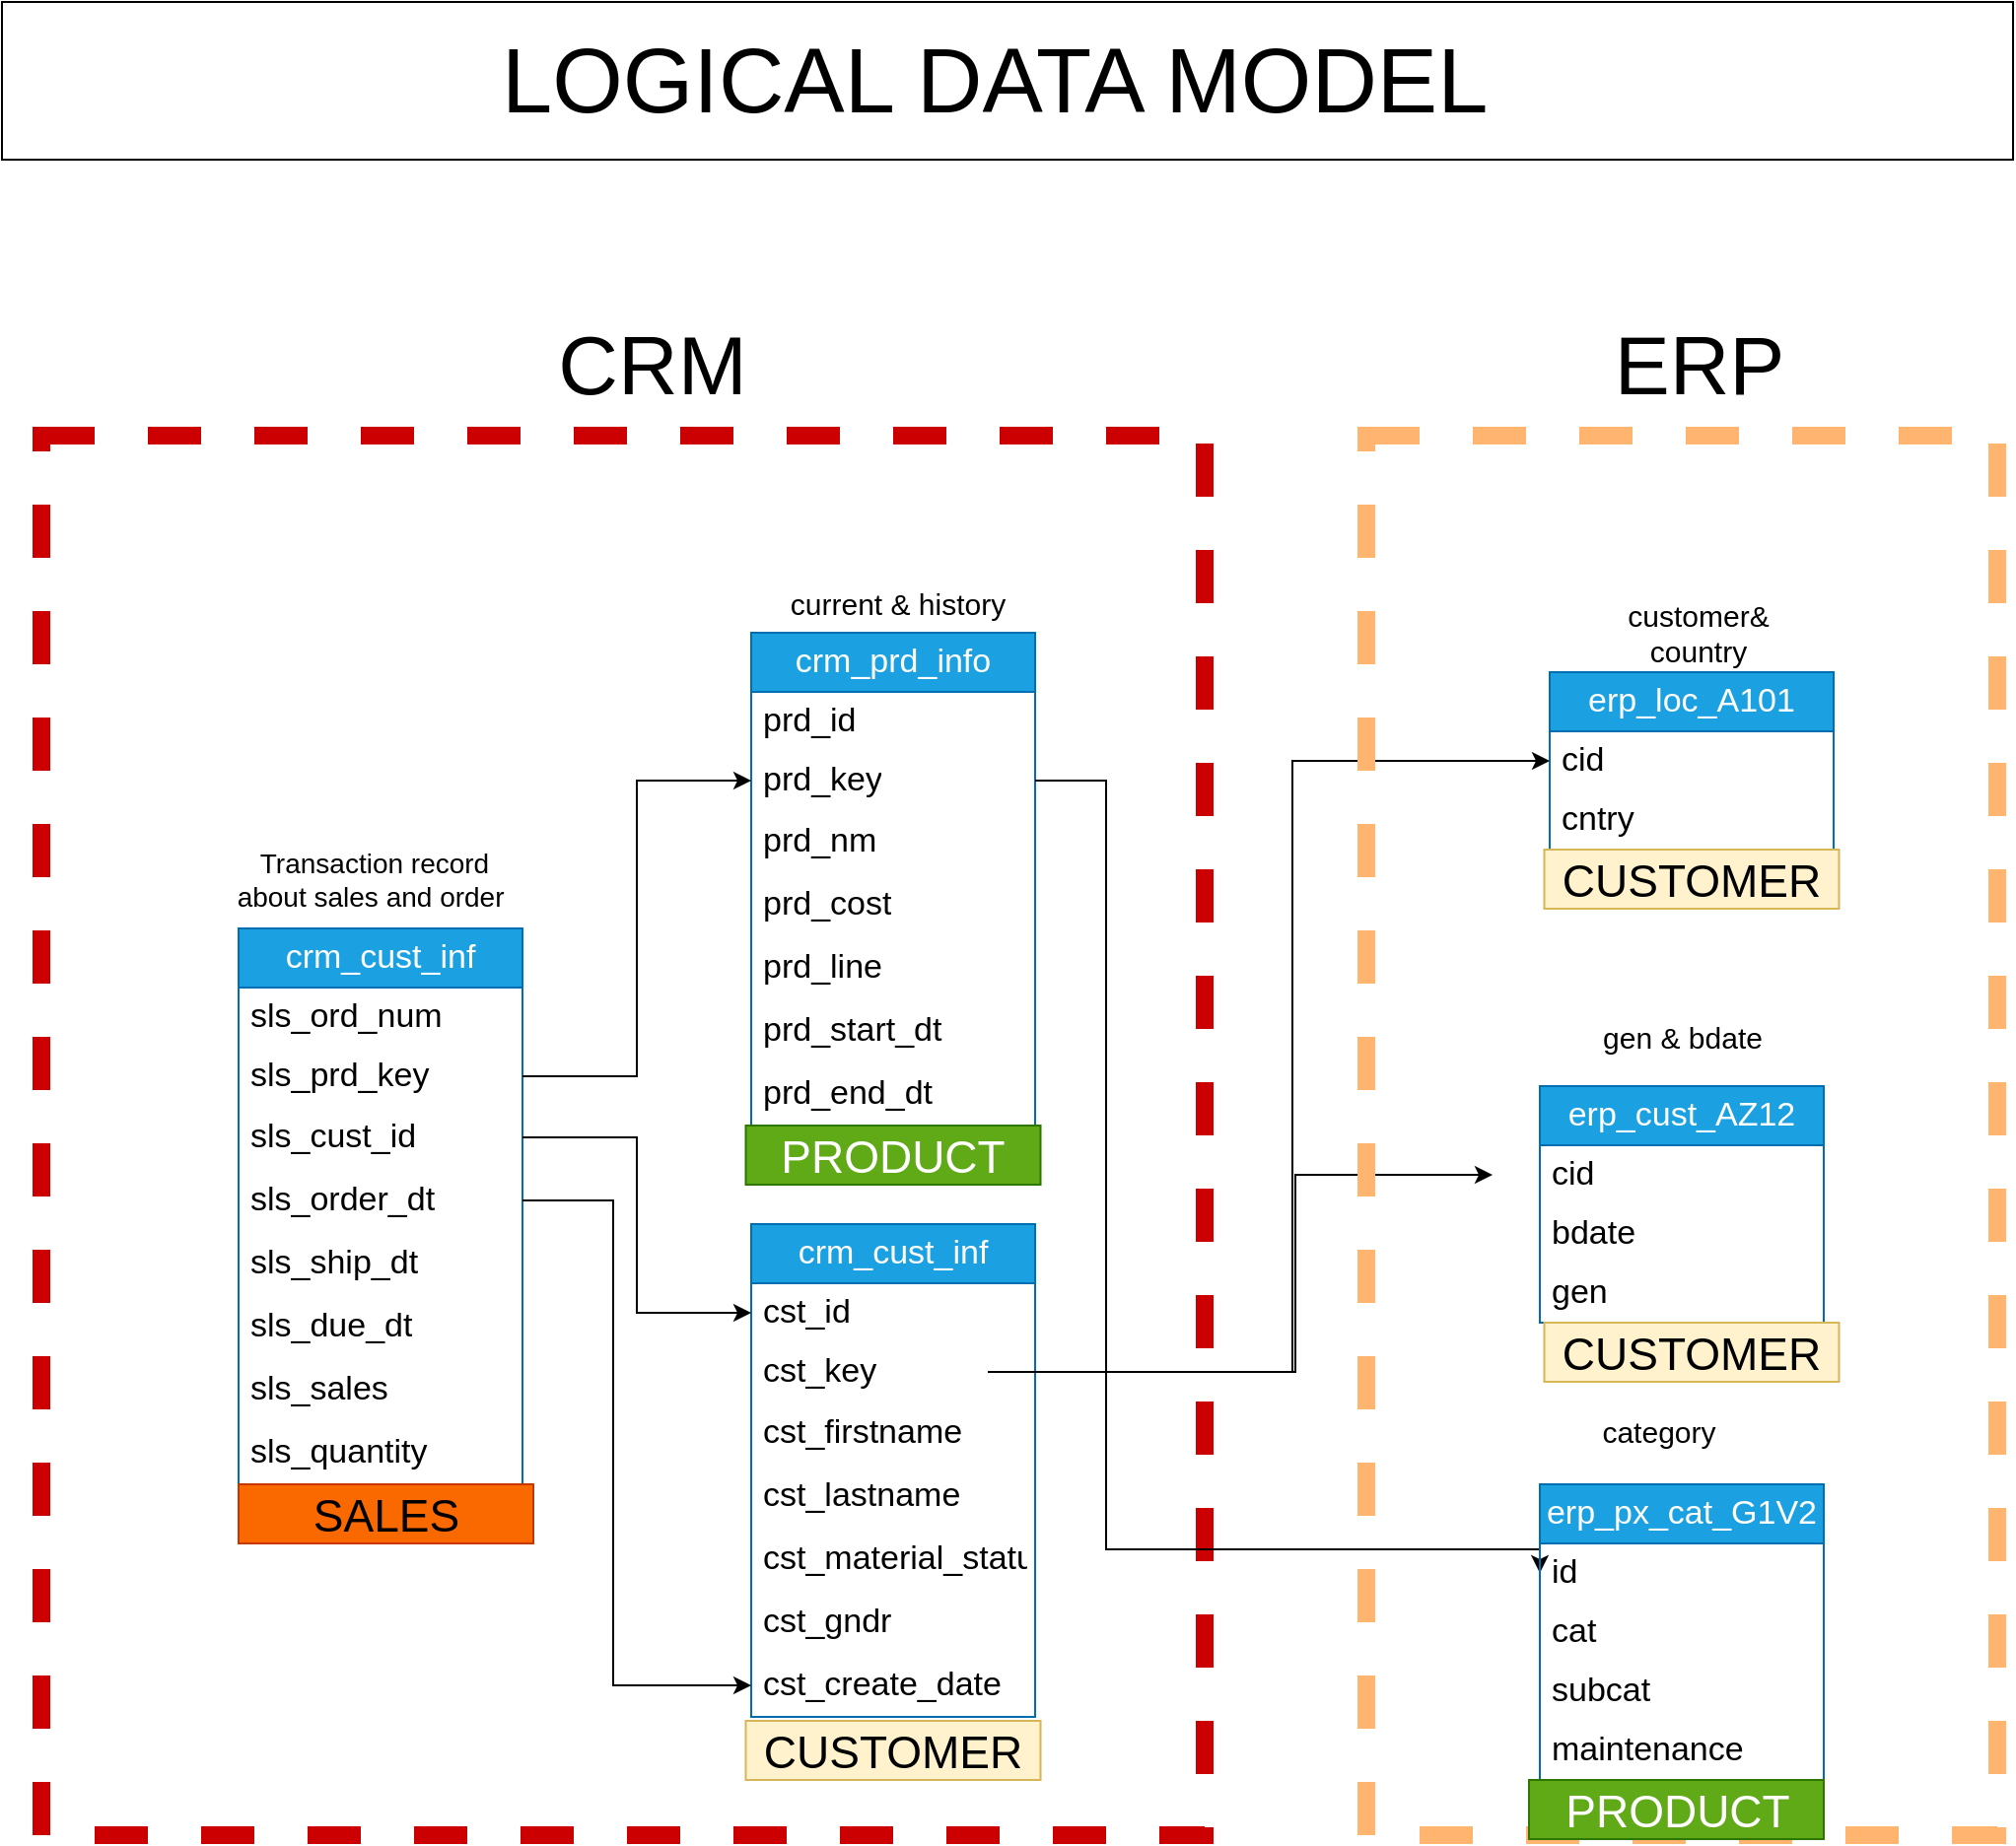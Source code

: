 <mxfile version="27.0.9">
  <diagram name="Page-1" id="2h5mjfQVh2PBSUGpV-Li">
    <mxGraphModel dx="2890" dy="2469" grid="1" gridSize="10" guides="1" tooltips="1" connect="1" arrows="1" fold="1" page="1" pageScale="1" pageWidth="850" pageHeight="1100" math="0" shadow="0">
      <root>
        <mxCell id="0" />
        <mxCell id="1" parent="0" />
        <mxCell id="htzor1O-yuh1PvPFaX9e-69" value="" style="rounded=0;whiteSpace=wrap;html=1;fillColor=none;dashed=1;strokeColor=#CC0000;strokeWidth=9;" parent="1" vertex="1">
          <mxGeometry x="-70" y="90" width="590" height="710" as="geometry" />
        </mxCell>
        <mxCell id="htzor1O-yuh1PvPFaX9e-1" value="&lt;font style=&quot;color: rgb(255, 255, 255);&quot;&gt;crm_prd_info&lt;/font&gt;" style="swimlane;fontStyle=0;childLayout=stackLayout;horizontal=1;startSize=30;horizontalStack=0;resizeParent=1;resizeParentMax=0;resizeLast=0;collapsible=1;marginBottom=0;whiteSpace=wrap;html=1;fillColor=#1ba1e2;fontColor=#ffffff;strokeColor=#006EAF;fontSize=17;" parent="1" vertex="1">
          <mxGeometry x="290" y="190" width="144" height="250" as="geometry" />
        </mxCell>
        <mxCell id="htzor1O-yuh1PvPFaX9e-2" value="prd_id" style="text;strokeColor=none;fillColor=none;align=left;verticalAlign=middle;spacingLeft=4;spacingRight=4;overflow=hidden;points=[[0,0.5],[1,0.5]];portConstraint=eastwest;rotatable=0;whiteSpace=wrap;html=1;fontSize=17;" parent="htzor1O-yuh1PvPFaX9e-1" vertex="1">
          <mxGeometry y="30" width="144" height="30" as="geometry" />
        </mxCell>
        <mxCell id="htzor1O-yuh1PvPFaX9e-3" value="prd_key" style="text;strokeColor=none;fillColor=none;align=left;verticalAlign=middle;spacingLeft=4;spacingRight=4;overflow=hidden;points=[[0,0.5],[1,0.5]];portConstraint=eastwest;rotatable=0;whiteSpace=wrap;html=1;fontSize=17;" parent="htzor1O-yuh1PvPFaX9e-1" vertex="1">
          <mxGeometry y="60" width="144" height="30" as="geometry" />
        </mxCell>
        <mxCell id="htzor1O-yuh1PvPFaX9e-4" value="prd_nm" style="text;strokeColor=none;fillColor=none;align=left;verticalAlign=middle;spacingLeft=4;spacingRight=4;overflow=hidden;points=[[0,0.5],[1,0.5]];portConstraint=eastwest;rotatable=0;whiteSpace=wrap;html=1;fontSize=17;" parent="htzor1O-yuh1PvPFaX9e-1" vertex="1">
          <mxGeometry y="90" width="144" height="32" as="geometry" />
        </mxCell>
        <mxCell id="htzor1O-yuh1PvPFaX9e-7" value="prd_cost" style="text;strokeColor=none;fillColor=none;align=left;verticalAlign=middle;spacingLeft=4;spacingRight=4;overflow=hidden;points=[[0,0.5],[1,0.5]];portConstraint=eastwest;rotatable=0;whiteSpace=wrap;html=1;fontSize=17;" parent="htzor1O-yuh1PvPFaX9e-1" vertex="1">
          <mxGeometry y="122" width="144" height="32" as="geometry" />
        </mxCell>
        <mxCell id="htzor1O-yuh1PvPFaX9e-6" value="prd_line" style="text;strokeColor=none;fillColor=none;align=left;verticalAlign=middle;spacingLeft=4;spacingRight=4;overflow=hidden;points=[[0,0.5],[1,0.5]];portConstraint=eastwest;rotatable=0;whiteSpace=wrap;html=1;fontSize=17;" parent="htzor1O-yuh1PvPFaX9e-1" vertex="1">
          <mxGeometry y="154" width="144" height="32" as="geometry" />
        </mxCell>
        <mxCell id="htzor1O-yuh1PvPFaX9e-5" value="prd_start_dt" style="text;strokeColor=none;fillColor=none;align=left;verticalAlign=middle;spacingLeft=4;spacingRight=4;overflow=hidden;points=[[0,0.5],[1,0.5]];portConstraint=eastwest;rotatable=0;whiteSpace=wrap;html=1;fontSize=17;" parent="htzor1O-yuh1PvPFaX9e-1" vertex="1">
          <mxGeometry y="186" width="144" height="32" as="geometry" />
        </mxCell>
        <mxCell id="htzor1O-yuh1PvPFaX9e-9" value="prd_end_dt" style="text;strokeColor=none;fillColor=none;align=left;verticalAlign=middle;spacingLeft=4;spacingRight=4;overflow=hidden;points=[[0,0.5],[1,0.5]];portConstraint=eastwest;rotatable=0;whiteSpace=wrap;html=1;fontSize=17;" parent="htzor1O-yuh1PvPFaX9e-1" vertex="1">
          <mxGeometry y="218" width="144" height="32" as="geometry" />
        </mxCell>
        <mxCell id="htzor1O-yuh1PvPFaX9e-14" value="&lt;font style=&quot;color: rgb(255, 255, 255);&quot;&gt;crm_cust_inf&lt;/font&gt;" style="swimlane;fontStyle=0;childLayout=stackLayout;horizontal=1;startSize=30;horizontalStack=0;resizeParent=1;resizeParentMax=0;resizeLast=0;collapsible=1;marginBottom=0;whiteSpace=wrap;html=1;fillColor=#1ba1e2;fontColor=#ffffff;strokeColor=#006EAF;fontSize=17;" parent="1" vertex="1">
          <mxGeometry x="290" y="490" width="144" height="250" as="geometry" />
        </mxCell>
        <mxCell id="htzor1O-yuh1PvPFaX9e-15" value="cst_id" style="text;strokeColor=none;fillColor=none;align=left;verticalAlign=middle;spacingLeft=4;spacingRight=4;overflow=hidden;points=[[0,0.5],[1,0.5]];portConstraint=eastwest;rotatable=0;whiteSpace=wrap;html=1;fontSize=17;" parent="htzor1O-yuh1PvPFaX9e-14" vertex="1">
          <mxGeometry y="30" width="144" height="30" as="geometry" />
        </mxCell>
        <mxCell id="htzor1O-yuh1PvPFaX9e-16" value="cst_key" style="text;strokeColor=none;fillColor=none;align=left;verticalAlign=middle;spacingLeft=4;spacingRight=4;overflow=hidden;points=[[0,0.5],[1,0.5]];portConstraint=eastwest;rotatable=0;whiteSpace=wrap;html=1;fontSize=17;" parent="htzor1O-yuh1PvPFaX9e-14" vertex="1">
          <mxGeometry y="60" width="144" height="30" as="geometry" />
        </mxCell>
        <mxCell id="htzor1O-yuh1PvPFaX9e-17" value="cst_firstname" style="text;strokeColor=none;fillColor=none;align=left;verticalAlign=middle;spacingLeft=4;spacingRight=4;overflow=hidden;points=[[0,0.5],[1,0.5]];portConstraint=eastwest;rotatable=0;whiteSpace=wrap;html=1;fontSize=17;" parent="htzor1O-yuh1PvPFaX9e-14" vertex="1">
          <mxGeometry y="90" width="144" height="32" as="geometry" />
        </mxCell>
        <mxCell id="htzor1O-yuh1PvPFaX9e-18" value="cst_lastname" style="text;strokeColor=none;fillColor=none;align=left;verticalAlign=middle;spacingLeft=4;spacingRight=4;overflow=hidden;points=[[0,0.5],[1,0.5]];portConstraint=eastwest;rotatable=0;whiteSpace=wrap;html=1;fontSize=17;" parent="htzor1O-yuh1PvPFaX9e-14" vertex="1">
          <mxGeometry y="122" width="144" height="32" as="geometry" />
        </mxCell>
        <mxCell id="htzor1O-yuh1PvPFaX9e-19" value="cst_material_status" style="text;strokeColor=none;fillColor=none;align=left;verticalAlign=middle;spacingLeft=4;spacingRight=4;overflow=hidden;points=[[0,0.5],[1,0.5]];portConstraint=eastwest;rotatable=0;whiteSpace=wrap;html=1;fontSize=17;" parent="htzor1O-yuh1PvPFaX9e-14" vertex="1">
          <mxGeometry y="154" width="144" height="32" as="geometry" />
        </mxCell>
        <mxCell id="htzor1O-yuh1PvPFaX9e-20" value="cst_gndr" style="text;strokeColor=none;fillColor=none;align=left;verticalAlign=middle;spacingLeft=4;spacingRight=4;overflow=hidden;points=[[0,0.5],[1,0.5]];portConstraint=eastwest;rotatable=0;whiteSpace=wrap;html=1;fontSize=17;" parent="htzor1O-yuh1PvPFaX9e-14" vertex="1">
          <mxGeometry y="186" width="144" height="32" as="geometry" />
        </mxCell>
        <mxCell id="htzor1O-yuh1PvPFaX9e-21" value="cst_create_date" style="text;strokeColor=none;fillColor=none;align=left;verticalAlign=middle;spacingLeft=4;spacingRight=4;overflow=hidden;points=[[0,0.5],[1,0.5]];portConstraint=eastwest;rotatable=0;whiteSpace=wrap;html=1;fontSize=17;" parent="htzor1O-yuh1PvPFaX9e-14" vertex="1">
          <mxGeometry y="218" width="144" height="32" as="geometry" />
        </mxCell>
        <mxCell id="htzor1O-yuh1PvPFaX9e-22" value="&lt;font style=&quot;color: rgb(255, 255, 255);&quot;&gt;crm_cust_inf&lt;/font&gt;" style="swimlane;fontStyle=0;childLayout=stackLayout;horizontal=1;startSize=30;horizontalStack=0;resizeParent=1;resizeParentMax=0;resizeLast=0;collapsible=1;marginBottom=0;whiteSpace=wrap;html=1;fillColor=#1ba1e2;fontColor=#ffffff;strokeColor=#006EAF;fontSize=17;" parent="1" vertex="1">
          <mxGeometry x="30" y="340" width="144" height="282" as="geometry" />
        </mxCell>
        <mxCell id="htzor1O-yuh1PvPFaX9e-23" value="sls_ord_num" style="text;strokeColor=none;fillColor=none;align=left;verticalAlign=middle;spacingLeft=4;spacingRight=4;overflow=hidden;points=[[0,0.5],[1,0.5]];portConstraint=eastwest;rotatable=0;whiteSpace=wrap;html=1;fontSize=17;" parent="htzor1O-yuh1PvPFaX9e-22" vertex="1">
          <mxGeometry y="30" width="144" height="30" as="geometry" />
        </mxCell>
        <mxCell id="htzor1O-yuh1PvPFaX9e-24" value="sls_prd_key" style="text;strokeColor=none;fillColor=none;align=left;verticalAlign=middle;spacingLeft=4;spacingRight=4;overflow=hidden;points=[[0,0.5],[1,0.5]];portConstraint=eastwest;rotatable=0;whiteSpace=wrap;html=1;fontSize=17;" parent="htzor1O-yuh1PvPFaX9e-22" vertex="1">
          <mxGeometry y="60" width="144" height="30" as="geometry" />
        </mxCell>
        <mxCell id="htzor1O-yuh1PvPFaX9e-25" value="sls_cust_id" style="text;strokeColor=none;fillColor=none;align=left;verticalAlign=middle;spacingLeft=4;spacingRight=4;overflow=hidden;points=[[0,0.5],[1,0.5]];portConstraint=eastwest;rotatable=0;whiteSpace=wrap;html=1;fontSize=17;" parent="htzor1O-yuh1PvPFaX9e-22" vertex="1">
          <mxGeometry y="90" width="144" height="32" as="geometry" />
        </mxCell>
        <mxCell id="htzor1O-yuh1PvPFaX9e-26" value="sls_order_dt" style="text;strokeColor=none;fillColor=none;align=left;verticalAlign=middle;spacingLeft=4;spacingRight=4;overflow=hidden;points=[[0,0.5],[1,0.5]];portConstraint=eastwest;rotatable=0;whiteSpace=wrap;html=1;fontSize=17;" parent="htzor1O-yuh1PvPFaX9e-22" vertex="1">
          <mxGeometry y="122" width="144" height="32" as="geometry" />
        </mxCell>
        <mxCell id="htzor1O-yuh1PvPFaX9e-35" value="sls_ship_dt" style="text;strokeColor=none;fillColor=none;align=left;verticalAlign=middle;spacingLeft=4;spacingRight=4;overflow=hidden;points=[[0,0.5],[1,0.5]];portConstraint=eastwest;rotatable=0;whiteSpace=wrap;html=1;fontSize=17;" parent="htzor1O-yuh1PvPFaX9e-22" vertex="1">
          <mxGeometry y="154" width="144" height="32" as="geometry" />
        </mxCell>
        <mxCell id="htzor1O-yuh1PvPFaX9e-27" value="sls_due_dt" style="text;strokeColor=none;fillColor=none;align=left;verticalAlign=middle;spacingLeft=4;spacingRight=4;overflow=hidden;points=[[0,0.5],[1,0.5]];portConstraint=eastwest;rotatable=0;whiteSpace=wrap;html=1;fontSize=17;" parent="htzor1O-yuh1PvPFaX9e-22" vertex="1">
          <mxGeometry y="186" width="144" height="32" as="geometry" />
        </mxCell>
        <mxCell id="htzor1O-yuh1PvPFaX9e-28" value="sls_sales" style="text;strokeColor=none;fillColor=none;align=left;verticalAlign=middle;spacingLeft=4;spacingRight=4;overflow=hidden;points=[[0,0.5],[1,0.5]];portConstraint=eastwest;rotatable=0;whiteSpace=wrap;html=1;fontSize=17;" parent="htzor1O-yuh1PvPFaX9e-22" vertex="1">
          <mxGeometry y="218" width="144" height="32" as="geometry" />
        </mxCell>
        <mxCell id="htzor1O-yuh1PvPFaX9e-29" value="sls_quantity" style="text;strokeColor=none;fillColor=none;align=left;verticalAlign=middle;spacingLeft=4;spacingRight=4;overflow=hidden;points=[[0,0.5],[1,0.5]];portConstraint=eastwest;rotatable=0;whiteSpace=wrap;html=1;fontSize=17;" parent="htzor1O-yuh1PvPFaX9e-22" vertex="1">
          <mxGeometry y="250" width="144" height="32" as="geometry" />
        </mxCell>
        <mxCell id="htzor1O-yuh1PvPFaX9e-31" value="Transaction record about sales and order&amp;nbsp;" style="text;strokeColor=none;align=center;fillColor=none;html=1;verticalAlign=middle;whiteSpace=wrap;rounded=0;fontSize=14;" parent="1" vertex="1">
          <mxGeometry x="24" y="300" width="150" height="30" as="geometry" />
        </mxCell>
        <mxCell id="htzor1O-yuh1PvPFaX9e-32" value="" style="edgeStyle=orthogonalEdgeStyle;rounded=0;orthogonalLoop=1;jettySize=auto;html=1;entryX=0;entryY=0.5;entryDx=0;entryDy=0;exitX=1;exitY=0.5;exitDx=0;exitDy=0;" parent="1" source="htzor1O-yuh1PvPFaX9e-24" target="htzor1O-yuh1PvPFaX9e-3" edge="1">
          <mxGeometry relative="1" as="geometry">
            <mxPoint x="240" y="270" as="targetPoint" />
          </mxGeometry>
        </mxCell>
        <mxCell id="htzor1O-yuh1PvPFaX9e-33" value="" style="edgeStyle=orthogonalEdgeStyle;rounded=0;orthogonalLoop=1;jettySize=auto;html=1;entryX=0;entryY=0.5;entryDx=0;entryDy=0;" parent="1" source="htzor1O-yuh1PvPFaX9e-25" target="htzor1O-yuh1PvPFaX9e-15" edge="1">
          <mxGeometry relative="1" as="geometry" />
        </mxCell>
        <mxCell id="htzor1O-yuh1PvPFaX9e-36" value="current &amp;amp; history" style="text;strokeColor=none;align=center;fillColor=none;html=1;verticalAlign=middle;whiteSpace=wrap;rounded=0;fontSize=15;" parent="1" vertex="1">
          <mxGeometry x="304" y="160" width="121" height="30" as="geometry" />
        </mxCell>
        <mxCell id="htzor1O-yuh1PvPFaX9e-37" value="" style="edgeStyle=orthogonalEdgeStyle;rounded=0;orthogonalLoop=1;jettySize=auto;html=1;" parent="1" source="htzor1O-yuh1PvPFaX9e-26" target="htzor1O-yuh1PvPFaX9e-21" edge="1">
          <mxGeometry relative="1" as="geometry">
            <mxPoint x="250" y="650" as="targetPoint" />
            <Array as="points">
              <mxPoint x="220" y="478" />
              <mxPoint x="220" y="724" />
            </Array>
          </mxGeometry>
        </mxCell>
        <mxCell id="htzor1O-yuh1PvPFaX9e-58" value="" style="group" parent="1" vertex="1" connectable="0">
          <mxGeometry x="695" y="180" width="144" height="120" as="geometry" />
        </mxCell>
        <mxCell id="htzor1O-yuh1PvPFaX9e-39" value="&lt;font style=&quot;color: rgb(255, 255, 255);&quot;&gt;erp_loc_A101&lt;/font&gt;" style="swimlane;fontStyle=0;childLayout=stackLayout;horizontal=1;startSize=30;horizontalStack=0;resizeParent=1;resizeParentMax=0;resizeLast=0;collapsible=1;marginBottom=0;whiteSpace=wrap;html=1;fillColor=#1ba1e2;fontColor=#ffffff;strokeColor=#006EAF;fontSize=17;" parent="htzor1O-yuh1PvPFaX9e-58" vertex="1">
          <mxGeometry y="30" width="144" height="90" as="geometry" />
        </mxCell>
        <mxCell id="htzor1O-yuh1PvPFaX9e-40" value="cid" style="text;strokeColor=none;fillColor=none;align=left;verticalAlign=middle;spacingLeft=4;spacingRight=4;overflow=hidden;points=[[0,0.5],[1,0.5]];portConstraint=eastwest;rotatable=0;whiteSpace=wrap;html=1;fontSize=17;" parent="htzor1O-yuh1PvPFaX9e-39" vertex="1">
          <mxGeometry y="30" width="144" height="30" as="geometry" />
        </mxCell>
        <mxCell id="htzor1O-yuh1PvPFaX9e-41" value="cntry" style="text;strokeColor=none;fillColor=none;align=left;verticalAlign=middle;spacingLeft=4;spacingRight=4;overflow=hidden;points=[[0,0.5],[1,0.5]];portConstraint=eastwest;rotatable=0;whiteSpace=wrap;html=1;fontSize=17;" parent="htzor1O-yuh1PvPFaX9e-39" vertex="1">
          <mxGeometry y="60" width="144" height="30" as="geometry" />
        </mxCell>
        <mxCell id="htzor1O-yuh1PvPFaX9e-59" value="" style="group" parent="1" vertex="1" connectable="0">
          <mxGeometry x="690" y="380" width="144" height="130" as="geometry" />
        </mxCell>
        <mxCell id="htzor1O-yuh1PvPFaX9e-48" value="&lt;font style=&quot;color: rgb(255, 255, 255);&quot;&gt;erp_cust_AZ12&lt;/font&gt;" style="swimlane;fontStyle=0;childLayout=stackLayout;horizontal=1;startSize=30;horizontalStack=0;resizeParent=1;resizeParentMax=0;resizeLast=0;collapsible=1;marginBottom=0;whiteSpace=wrap;html=1;fillColor=#1ba1e2;fontColor=#ffffff;strokeColor=#006EAF;fontSize=17;" parent="htzor1O-yuh1PvPFaX9e-59" vertex="1">
          <mxGeometry y="40" width="144" height="120" as="geometry" />
        </mxCell>
        <mxCell id="htzor1O-yuh1PvPFaX9e-49" value="cid" style="text;strokeColor=none;fillColor=none;align=left;verticalAlign=middle;spacingLeft=4;spacingRight=4;overflow=hidden;points=[[0,0.5],[1,0.5]];portConstraint=eastwest;rotatable=0;whiteSpace=wrap;html=1;fontSize=17;" parent="htzor1O-yuh1PvPFaX9e-48" vertex="1">
          <mxGeometry y="30" width="144" height="30" as="geometry" />
        </mxCell>
        <mxCell id="htzor1O-yuh1PvPFaX9e-50" value="bdate" style="text;strokeColor=none;fillColor=none;align=left;verticalAlign=middle;spacingLeft=4;spacingRight=4;overflow=hidden;points=[[0,0.5],[1,0.5]];portConstraint=eastwest;rotatable=0;whiteSpace=wrap;html=1;fontSize=17;" parent="htzor1O-yuh1PvPFaX9e-48" vertex="1">
          <mxGeometry y="60" width="144" height="30" as="geometry" />
        </mxCell>
        <mxCell id="htzor1O-yuh1PvPFaX9e-65" value="gen" style="text;strokeColor=none;fillColor=none;align=left;verticalAlign=middle;spacingLeft=4;spacingRight=4;overflow=hidden;points=[[0,0.5],[1,0.5]];portConstraint=eastwest;rotatable=0;whiteSpace=wrap;html=1;fontSize=17;" parent="htzor1O-yuh1PvPFaX9e-48" vertex="1">
          <mxGeometry y="90" width="144" height="30" as="geometry" />
        </mxCell>
        <mxCell id="htzor1O-yuh1PvPFaX9e-51" value="gen &amp;amp; bdate" style="text;strokeColor=none;align=center;fillColor=none;html=1;verticalAlign=middle;whiteSpace=wrap;rounded=0;fontSize=15;" parent="htzor1O-yuh1PvPFaX9e-59" vertex="1">
          <mxGeometry x="11.5" width="121" height="30" as="geometry" />
        </mxCell>
        <mxCell id="htzor1O-yuh1PvPFaX9e-64" style="edgeStyle=orthogonalEdgeStyle;rounded=0;orthogonalLoop=1;jettySize=auto;html=1;entryX=0;entryY=0.5;entryDx=0;entryDy=0;" parent="1" source="htzor1O-yuh1PvPFaX9e-16" target="htzor1O-yuh1PvPFaX9e-40" edge="1">
          <mxGeometry relative="1" as="geometry" />
        </mxCell>
        <mxCell id="htzor1O-yuh1PvPFaX9e-68" style="edgeStyle=orthogonalEdgeStyle;rounded=0;orthogonalLoop=1;jettySize=auto;html=1;entryX=0;entryY=0.5;entryDx=0;entryDy=0;" parent="1" source="htzor1O-yuh1PvPFaX9e-3" target="htzor1O-yuh1PvPFaX9e-53" edge="1">
          <mxGeometry relative="1" as="geometry">
            <Array as="points">
              <mxPoint x="470" y="265" />
              <mxPoint x="470" y="655" />
            </Array>
          </mxGeometry>
        </mxCell>
        <mxCell id="htzor1O-yuh1PvPFaX9e-47" value="customer&amp;amp; country" style="text;strokeColor=none;align=center;fillColor=none;html=1;verticalAlign=middle;whiteSpace=wrap;rounded=0;fontSize=15;" parent="1" vertex="1">
          <mxGeometry x="710" y="175" width="121" height="30" as="geometry" />
        </mxCell>
        <mxCell id="htzor1O-yuh1PvPFaX9e-55" value="category" style="text;strokeColor=none;align=center;fillColor=none;html=1;verticalAlign=middle;whiteSpace=wrap;rounded=0;fontSize=15;" parent="1" vertex="1">
          <mxGeometry x="690" y="580" width="121" height="30" as="geometry" />
        </mxCell>
        <mxCell id="htzor1O-yuh1PvPFaX9e-52" value="&lt;font color=&quot;#ffffff&quot;&gt;erp_px_cat_G1V2&lt;/font&gt;" style="swimlane;fontStyle=0;childLayout=stackLayout;horizontal=1;startSize=30;horizontalStack=0;resizeParent=1;resizeParentMax=0;resizeLast=0;collapsible=1;marginBottom=0;whiteSpace=wrap;html=1;fillColor=#1ba1e2;fontColor=#ffffff;strokeColor=#006EAF;fontSize=17;" parent="1" vertex="1">
          <mxGeometry x="690" y="622" width="144" height="150" as="geometry" />
        </mxCell>
        <mxCell id="htzor1O-yuh1PvPFaX9e-53" value="id" style="text;strokeColor=none;fillColor=none;align=left;verticalAlign=middle;spacingLeft=4;spacingRight=4;overflow=hidden;points=[[0,0.5],[1,0.5]];portConstraint=eastwest;rotatable=0;whiteSpace=wrap;html=1;fontSize=17;" parent="htzor1O-yuh1PvPFaX9e-52" vertex="1">
          <mxGeometry y="30" width="144" height="30" as="geometry" />
        </mxCell>
        <mxCell id="htzor1O-yuh1PvPFaX9e-54" value="cat" style="text;strokeColor=none;fillColor=none;align=left;verticalAlign=middle;spacingLeft=4;spacingRight=4;overflow=hidden;points=[[0,0.5],[1,0.5]];portConstraint=eastwest;rotatable=0;whiteSpace=wrap;html=1;fontSize=17;" parent="htzor1O-yuh1PvPFaX9e-52" vertex="1">
          <mxGeometry y="60" width="144" height="30" as="geometry" />
        </mxCell>
        <mxCell id="htzor1O-yuh1PvPFaX9e-67" value="subcat" style="text;strokeColor=none;fillColor=none;align=left;verticalAlign=middle;spacingLeft=4;spacingRight=4;overflow=hidden;points=[[0,0.5],[1,0.5]];portConstraint=eastwest;rotatable=0;whiteSpace=wrap;html=1;fontSize=17;" parent="htzor1O-yuh1PvPFaX9e-52" vertex="1">
          <mxGeometry y="90" width="144" height="30" as="geometry" />
        </mxCell>
        <mxCell id="htzor1O-yuh1PvPFaX9e-66" value="maintenance" style="text;strokeColor=none;fillColor=none;align=left;verticalAlign=middle;spacingLeft=4;spacingRight=4;overflow=hidden;points=[[0,0.5],[1,0.5]];portConstraint=eastwest;rotatable=0;whiteSpace=wrap;html=1;fontSize=17;" parent="htzor1O-yuh1PvPFaX9e-52" vertex="1">
          <mxGeometry y="120" width="144" height="30" as="geometry" />
        </mxCell>
        <mxCell id="htzor1O-yuh1PvPFaX9e-71" style="edgeStyle=orthogonalEdgeStyle;rounded=0;orthogonalLoop=1;jettySize=auto;html=1;entryX=0;entryY=0.5;entryDx=0;entryDy=0;" parent="1" edge="1">
          <mxGeometry relative="1" as="geometry">
            <mxPoint x="410.0" y="565" as="sourcePoint" />
            <mxPoint x="666" y="465" as="targetPoint" />
            <Array as="points">
              <mxPoint x="566" y="565" />
              <mxPoint x="566" y="465" />
            </Array>
          </mxGeometry>
        </mxCell>
        <mxCell id="htzor1O-yuh1PvPFaX9e-72" value="" style="rounded=0;whiteSpace=wrap;html=1;fillColor=none;dashed=1;strokeColor=#FFB570;strokeWidth=9;" parent="1" vertex="1">
          <mxGeometry x="602" y="90" width="320" height="710" as="geometry" />
        </mxCell>
        <mxCell id="htzor1O-yuh1PvPFaX9e-73" value="&lt;font style=&quot;font-size: 42px;&quot;&gt;CRM&lt;/font&gt;" style="text;strokeColor=none;align=center;fillColor=none;html=1;verticalAlign=middle;whiteSpace=wrap;rounded=0;" parent="1" vertex="1">
          <mxGeometry x="210" y="40" width="60" height="30" as="geometry" />
        </mxCell>
        <mxCell id="htzor1O-yuh1PvPFaX9e-75" value="&lt;font style=&quot;font-size: 42px;&quot;&gt;ERP&lt;/font&gt;" style="text;strokeColor=none;align=center;fillColor=none;html=1;verticalAlign=middle;whiteSpace=wrap;rounded=0;" parent="1" vertex="1">
          <mxGeometry x="740.5" y="40" width="60" height="30" as="geometry" />
        </mxCell>
        <mxCell id="1tyhebM-RBIcmnKt0VaY-1" value="&lt;font style=&quot;font-size: 46px;&quot;&gt;LOGICAL DATA MODEL&amp;nbsp;&lt;/font&gt;" style="text;strokeColor=default;align=center;fillColor=none;html=1;verticalAlign=middle;whiteSpace=wrap;rounded=0;fontSize=33;" vertex="1" parent="1">
          <mxGeometry x="-90" y="-130" width="1020" height="80" as="geometry" />
        </mxCell>
        <mxCell id="1tyhebM-RBIcmnKt0VaY-2" value="CUSTOMER" style="text;html=1;strokeColor=#d6b656;fillColor=#fff2cc;align=center;verticalAlign=middle;whiteSpace=wrap;overflow=hidden;fontSize=23;fontColor=#000000;" vertex="1" parent="1">
          <mxGeometry x="692.25" y="540" width="149.5" height="30" as="geometry" />
        </mxCell>
        <mxCell id="1tyhebM-RBIcmnKt0VaY-3" value="CUSTOMER" style="text;html=1;strokeColor=#d6b656;fillColor=#fff2cc;align=center;verticalAlign=middle;whiteSpace=wrap;overflow=hidden;fontSize=23;fontColor=#000000;" vertex="1" parent="1">
          <mxGeometry x="692.25" y="300" width="149.5" height="30" as="geometry" />
        </mxCell>
        <mxCell id="1tyhebM-RBIcmnKt0VaY-4" value="PRODUCT&lt;div&gt;&lt;br&gt;&lt;/div&gt;" style="text;html=1;strokeColor=#2D7600;fillColor=#60a917;align=center;verticalAlign=middle;whiteSpace=wrap;overflow=hidden;fontSize=23;fontColor=#ffffff;" vertex="1" parent="1">
          <mxGeometry x="287.25" y="440" width="149.5" height="30" as="geometry" />
        </mxCell>
        <mxCell id="1tyhebM-RBIcmnKt0VaY-5" value="PRODUCT" style="text;html=1;strokeColor=#2D7600;fillColor=#60a917;align=center;verticalAlign=middle;whiteSpace=wrap;overflow=hidden;fontSize=23;fontColor=#ffffff;" vertex="1" parent="1">
          <mxGeometry x="684.5" y="772" width="149.5" height="30" as="geometry" />
        </mxCell>
        <mxCell id="1tyhebM-RBIcmnKt0VaY-6" value="CUSTOMER" style="text;html=1;strokeColor=#d6b656;fillColor=#fff2cc;align=center;verticalAlign=middle;whiteSpace=wrap;overflow=hidden;fontSize=23;fontColor=#000000;" vertex="1" parent="1">
          <mxGeometry x="287.25" y="742" width="149.5" height="30" as="geometry" />
        </mxCell>
        <mxCell id="1tyhebM-RBIcmnKt0VaY-7" value="SALES" style="text;html=1;strokeColor=#C73500;fillColor=#fa6800;align=center;verticalAlign=middle;whiteSpace=wrap;overflow=hidden;fontSize=23;fontColor=#000000;" vertex="1" parent="1">
          <mxGeometry x="30" y="622" width="149.5" height="30" as="geometry" />
        </mxCell>
      </root>
    </mxGraphModel>
  </diagram>
</mxfile>
